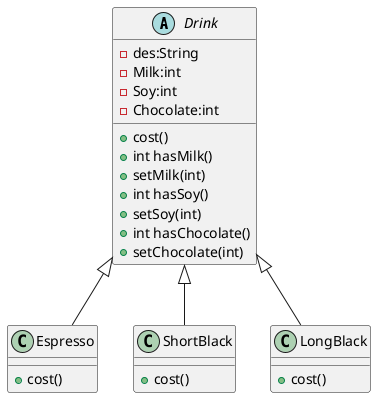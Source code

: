@startuml

abstract class Drink{
    - des:String
    - Milk:int
    - Soy:int
    - Chocolate:int
    + cost()
    + int hasMilk()
    + setMilk(int)
    + int hasSoy()
    + setSoy(int)
    + int hasChocolate()
    + setChocolate(int)
}

class Espresso{
    + cost()
}
class ShortBlack{
    + cost()
}
class LongBlack{
    + cost()
}


Drink <|-- Espresso
Drink <|-- ShortBlack
Drink <|-- LongBlack



@enduml